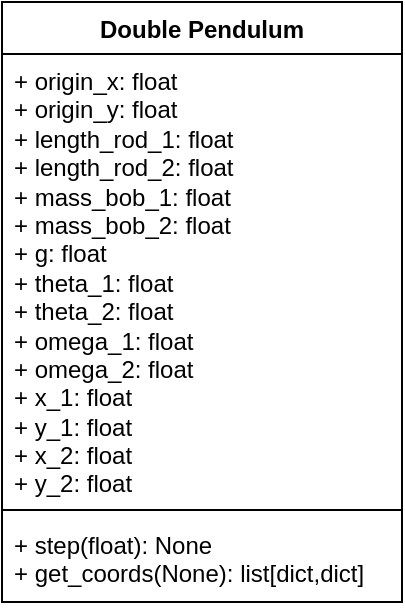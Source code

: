 <mxfile version="28.2.0">
  <diagram name="Page-1" id="66CicvrjOmHv20ThDdPF">
    <mxGraphModel dx="918" dy="490" grid="1" gridSize="10" guides="1" tooltips="1" connect="1" arrows="1" fold="1" page="1" pageScale="1" pageWidth="850" pageHeight="1100" math="0" shadow="0">
      <root>
        <mxCell id="0" />
        <mxCell id="1" parent="0" />
        <mxCell id="3LnRlk0zm_t4WdGvQwbi-1" value="Double Pendulum" style="swimlane;fontStyle=1;align=center;verticalAlign=top;childLayout=stackLayout;horizontal=1;startSize=26;horizontalStack=0;resizeParent=1;resizeParentMax=0;resizeLast=0;collapsible=1;marginBottom=0;whiteSpace=wrap;html=1;" vertex="1" parent="1">
          <mxGeometry x="350" y="360" width="200" height="300" as="geometry">
            <mxRectangle x="350" y="360" width="140" height="30" as="alternateBounds" />
          </mxGeometry>
        </mxCell>
        <mxCell id="3LnRlk0zm_t4WdGvQwbi-2" value="+ origin_x: float&lt;div&gt;+ origin_y: float&lt;/div&gt;&lt;div&gt;+ length_rod_1: float&lt;/div&gt;&lt;div&gt;+ length_rod_2: float&lt;/div&gt;&lt;div&gt;+ mass_bob_1: float&lt;/div&gt;&lt;div&gt;+ mass_bob_2: float&lt;/div&gt;&lt;div&gt;+ g: float&lt;/div&gt;&lt;div&gt;+ theta_1: float&lt;/div&gt;&lt;div&gt;+ theta_2: float&lt;/div&gt;&lt;div&gt;+ omega_1: float&lt;/div&gt;&lt;div&gt;+ omega_2: float&lt;/div&gt;&lt;div&gt;+ x_1: float&lt;/div&gt;&lt;div&gt;+ y_1: float&lt;/div&gt;&lt;div&gt;+ x_2: float&lt;/div&gt;&lt;div&gt;+ y_2: float&lt;/div&gt;" style="text;strokeColor=none;fillColor=none;align=left;verticalAlign=top;spacingLeft=4;spacingRight=4;overflow=hidden;rotatable=0;points=[[0,0.5],[1,0.5]];portConstraint=eastwest;whiteSpace=wrap;html=1;" vertex="1" parent="3LnRlk0zm_t4WdGvQwbi-1">
          <mxGeometry y="26" width="200" height="224" as="geometry" />
        </mxCell>
        <mxCell id="3LnRlk0zm_t4WdGvQwbi-3" value="" style="line;strokeWidth=1;fillColor=none;align=left;verticalAlign=middle;spacingTop=-1;spacingLeft=3;spacingRight=3;rotatable=0;labelPosition=right;points=[];portConstraint=eastwest;strokeColor=inherit;" vertex="1" parent="3LnRlk0zm_t4WdGvQwbi-1">
          <mxGeometry y="250" width="200" height="8" as="geometry" />
        </mxCell>
        <mxCell id="3LnRlk0zm_t4WdGvQwbi-4" value="+ step(float): None&lt;div&gt;+ get_coords(None): list[dict,dict]&lt;/div&gt;&lt;div&gt;&lt;br&gt;&lt;/div&gt;" style="text;strokeColor=none;fillColor=none;align=left;verticalAlign=top;spacingLeft=4;spacingRight=4;overflow=hidden;rotatable=0;points=[[0,0.5],[1,0.5]];portConstraint=eastwest;whiteSpace=wrap;html=1;" vertex="1" parent="3LnRlk0zm_t4WdGvQwbi-1">
          <mxGeometry y="258" width="200" height="42" as="geometry" />
        </mxCell>
      </root>
    </mxGraphModel>
  </diagram>
</mxfile>
